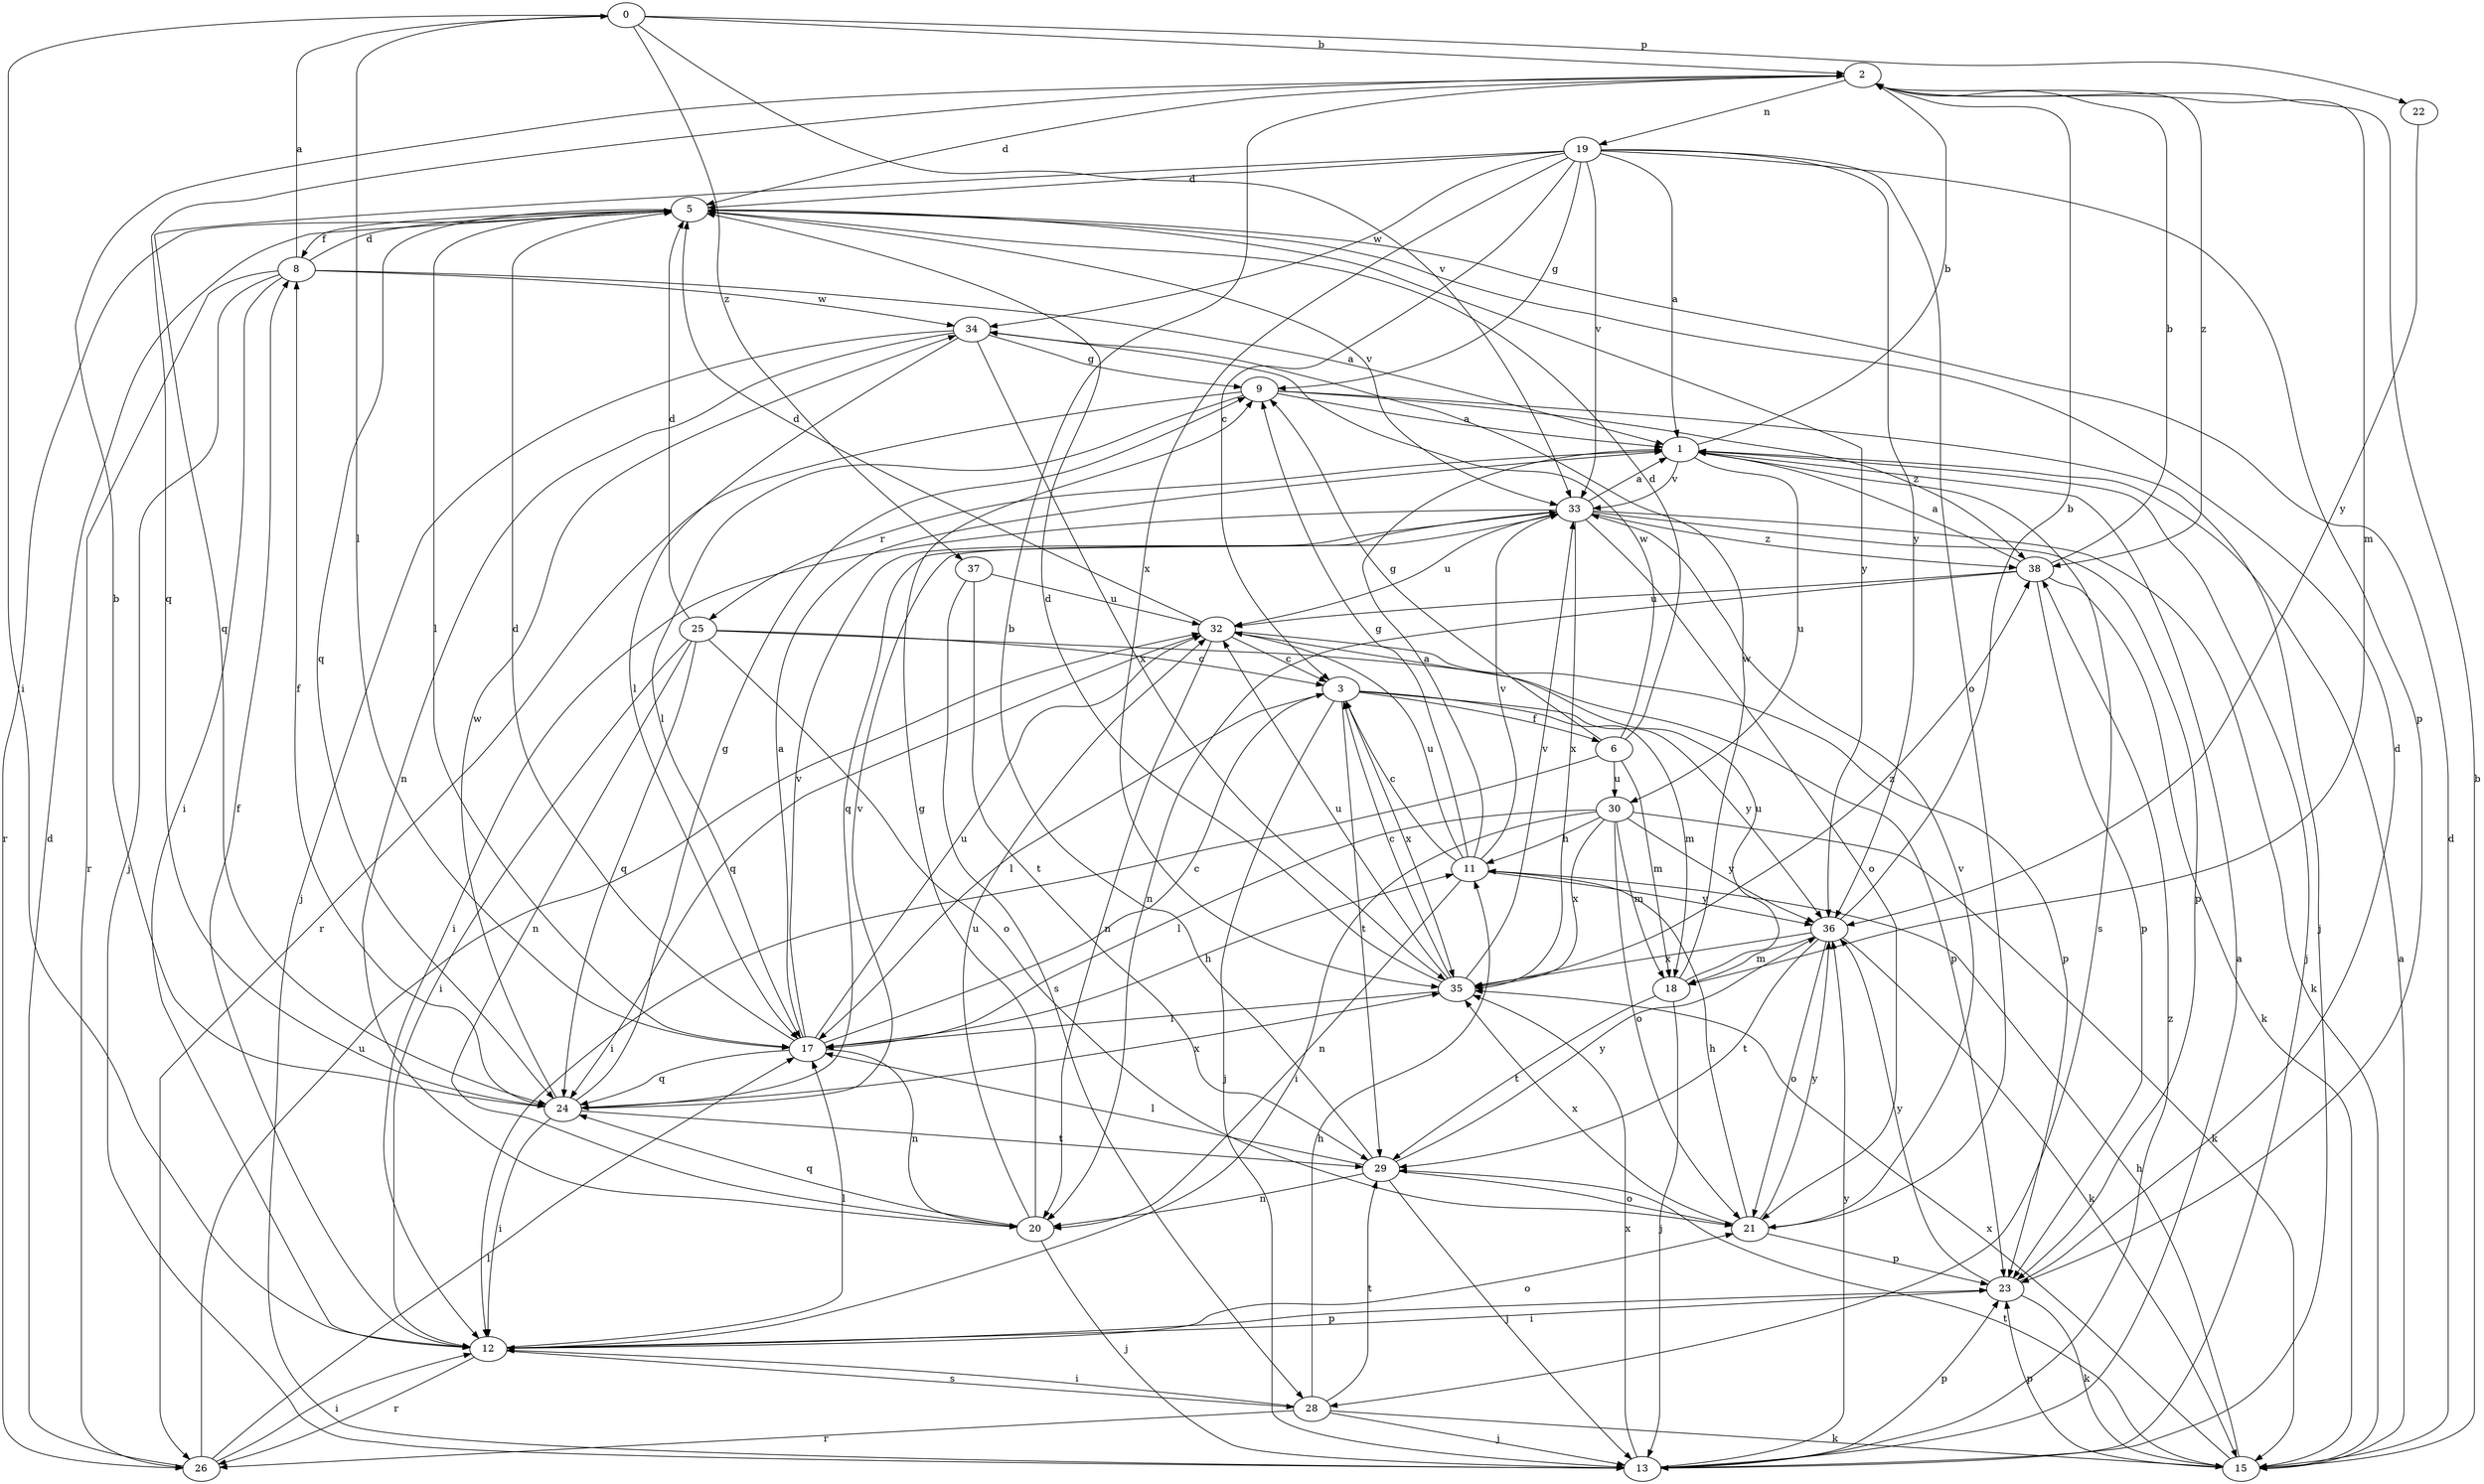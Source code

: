 strict digraph  {
0;
1;
2;
3;
5;
6;
8;
9;
11;
12;
13;
15;
17;
18;
19;
20;
21;
22;
23;
24;
25;
26;
28;
29;
30;
32;
33;
34;
35;
36;
37;
38;
0 -> 2  [label=b];
0 -> 12  [label=i];
0 -> 17  [label=l];
0 -> 22  [label=p];
0 -> 33  [label=v];
0 -> 37  [label=z];
1 -> 2  [label=b];
1 -> 13  [label=j];
1 -> 25  [label=r];
1 -> 28  [label=s];
1 -> 30  [label=u];
1 -> 33  [label=v];
2 -> 5  [label=d];
2 -> 18  [label=m];
2 -> 19  [label=n];
2 -> 24  [label=q];
2 -> 38  [label=z];
3 -> 6  [label=f];
3 -> 13  [label=j];
3 -> 17  [label=l];
3 -> 18  [label=m];
3 -> 29  [label=t];
3 -> 35  [label=x];
3 -> 36  [label=y];
5 -> 8  [label=f];
5 -> 17  [label=l];
5 -> 24  [label=q];
5 -> 26  [label=r];
5 -> 33  [label=v];
5 -> 36  [label=y];
6 -> 5  [label=d];
6 -> 9  [label=g];
6 -> 12  [label=i];
6 -> 18  [label=m];
6 -> 30  [label=u];
6 -> 34  [label=w];
8 -> 0  [label=a];
8 -> 1  [label=a];
8 -> 5  [label=d];
8 -> 12  [label=i];
8 -> 13  [label=j];
8 -> 26  [label=r];
8 -> 34  [label=w];
9 -> 1  [label=a];
9 -> 13  [label=j];
9 -> 17  [label=l];
9 -> 26  [label=r];
9 -> 38  [label=z];
11 -> 1  [label=a];
11 -> 3  [label=c];
11 -> 9  [label=g];
11 -> 20  [label=n];
11 -> 32  [label=u];
11 -> 33  [label=v];
11 -> 36  [label=y];
12 -> 8  [label=f];
12 -> 17  [label=l];
12 -> 21  [label=o];
12 -> 23  [label=p];
12 -> 26  [label=r];
12 -> 28  [label=s];
13 -> 1  [label=a];
13 -> 23  [label=p];
13 -> 35  [label=x];
13 -> 36  [label=y];
13 -> 38  [label=z];
15 -> 1  [label=a];
15 -> 2  [label=b];
15 -> 5  [label=d];
15 -> 11  [label=h];
15 -> 23  [label=p];
15 -> 29  [label=t];
15 -> 35  [label=x];
17 -> 1  [label=a];
17 -> 3  [label=c];
17 -> 5  [label=d];
17 -> 11  [label=h];
17 -> 20  [label=n];
17 -> 24  [label=q];
17 -> 32  [label=u];
17 -> 33  [label=v];
18 -> 13  [label=j];
18 -> 29  [label=t];
18 -> 32  [label=u];
18 -> 34  [label=w];
19 -> 1  [label=a];
19 -> 3  [label=c];
19 -> 5  [label=d];
19 -> 9  [label=g];
19 -> 21  [label=o];
19 -> 23  [label=p];
19 -> 24  [label=q];
19 -> 33  [label=v];
19 -> 34  [label=w];
19 -> 35  [label=x];
19 -> 36  [label=y];
20 -> 9  [label=g];
20 -> 13  [label=j];
20 -> 24  [label=q];
20 -> 32  [label=u];
21 -> 11  [label=h];
21 -> 23  [label=p];
21 -> 33  [label=v];
21 -> 35  [label=x];
21 -> 36  [label=y];
22 -> 36  [label=y];
23 -> 5  [label=d];
23 -> 12  [label=i];
23 -> 15  [label=k];
23 -> 36  [label=y];
24 -> 2  [label=b];
24 -> 8  [label=f];
24 -> 9  [label=g];
24 -> 12  [label=i];
24 -> 29  [label=t];
24 -> 33  [label=v];
24 -> 34  [label=w];
24 -> 35  [label=x];
25 -> 3  [label=c];
25 -> 5  [label=d];
25 -> 12  [label=i];
25 -> 20  [label=n];
25 -> 21  [label=o];
25 -> 23  [label=p];
25 -> 24  [label=q];
26 -> 5  [label=d];
26 -> 12  [label=i];
26 -> 17  [label=l];
26 -> 32  [label=u];
28 -> 11  [label=h];
28 -> 12  [label=i];
28 -> 13  [label=j];
28 -> 15  [label=k];
28 -> 26  [label=r];
28 -> 29  [label=t];
29 -> 2  [label=b];
29 -> 13  [label=j];
29 -> 17  [label=l];
29 -> 20  [label=n];
29 -> 21  [label=o];
29 -> 36  [label=y];
30 -> 11  [label=h];
30 -> 12  [label=i];
30 -> 15  [label=k];
30 -> 17  [label=l];
30 -> 18  [label=m];
30 -> 21  [label=o];
30 -> 35  [label=x];
30 -> 36  [label=y];
32 -> 3  [label=c];
32 -> 5  [label=d];
32 -> 20  [label=n];
32 -> 23  [label=p];
32 -> 24  [label=q];
33 -> 1  [label=a];
33 -> 12  [label=i];
33 -> 15  [label=k];
33 -> 21  [label=o];
33 -> 23  [label=p];
33 -> 24  [label=q];
33 -> 32  [label=u];
33 -> 35  [label=x];
33 -> 38  [label=z];
34 -> 9  [label=g];
34 -> 13  [label=j];
34 -> 17  [label=l];
34 -> 20  [label=n];
34 -> 35  [label=x];
35 -> 3  [label=c];
35 -> 5  [label=d];
35 -> 17  [label=l];
35 -> 32  [label=u];
35 -> 33  [label=v];
35 -> 38  [label=z];
36 -> 2  [label=b];
36 -> 15  [label=k];
36 -> 18  [label=m];
36 -> 21  [label=o];
36 -> 29  [label=t];
36 -> 35  [label=x];
37 -> 28  [label=s];
37 -> 29  [label=t];
37 -> 32  [label=u];
38 -> 1  [label=a];
38 -> 2  [label=b];
38 -> 15  [label=k];
38 -> 20  [label=n];
38 -> 23  [label=p];
38 -> 32  [label=u];
}
